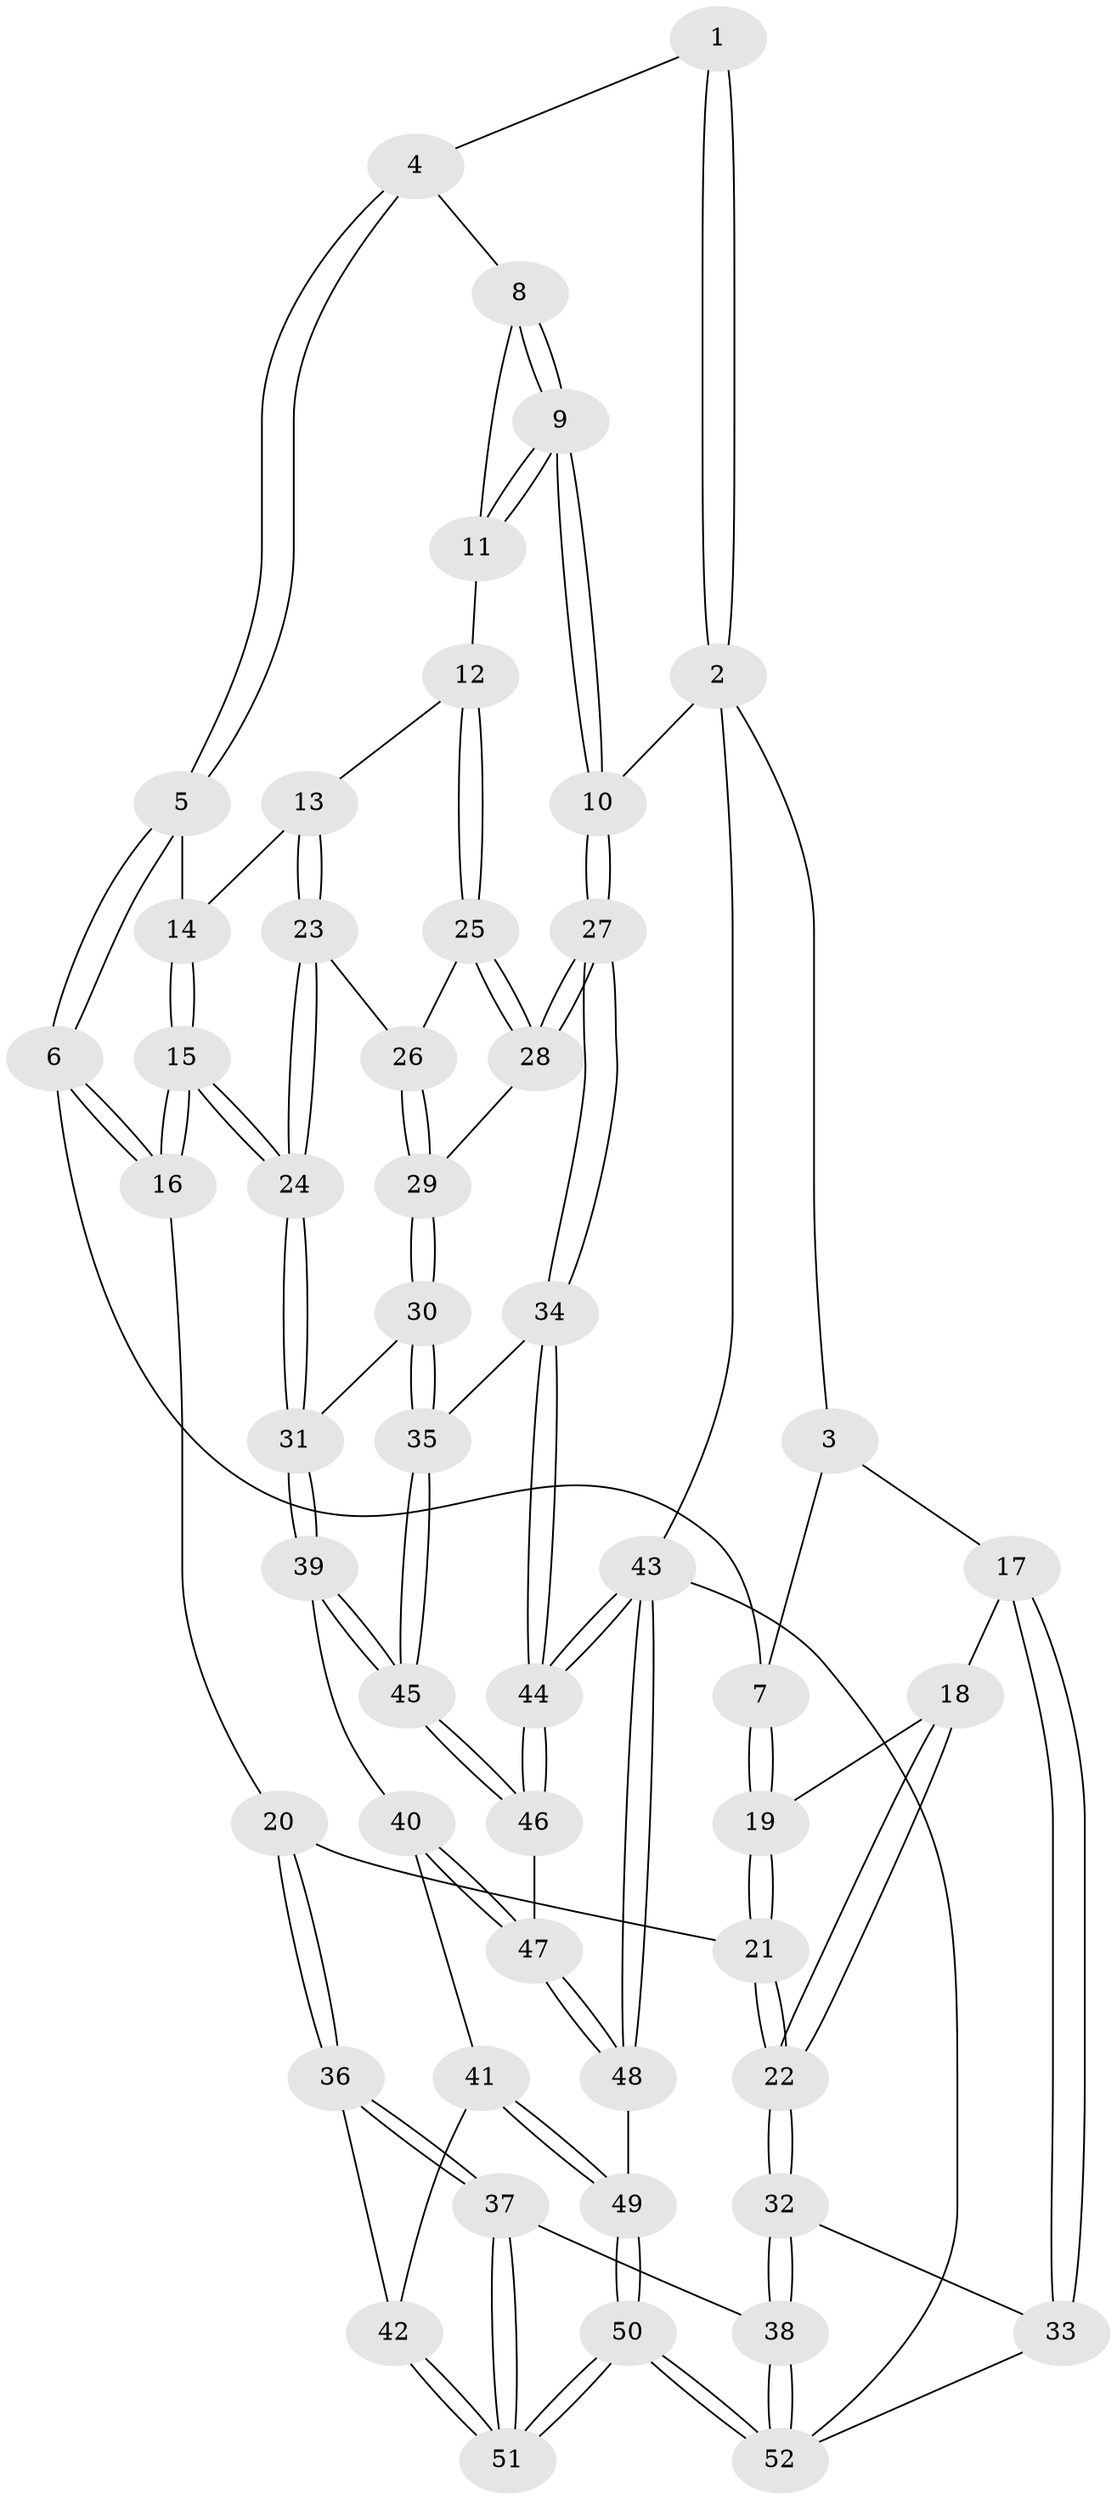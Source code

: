 // Generated by graph-tools (version 1.1) at 2025/17/03/09/25 04:17:02]
// undirected, 52 vertices, 126 edges
graph export_dot {
graph [start="1"]
  node [color=gray90,style=filled];
  1 [pos="+0.6151743036160098+0"];
  2 [pos="+1+0"];
  3 [pos="+0.2409645431796306+0"];
  4 [pos="+0.6443779337122225+0.007342712226746149"];
  5 [pos="+0.6296499657472031+0.09068161817138286"];
  6 [pos="+0.5099587046381088+0.21128968527482053"];
  7 [pos="+0.2282009613006491+0.1311620408192132"];
  8 [pos="+0.7605082528670584+0.0755269653553135"];
  9 [pos="+1+0.12594145515792027"];
  10 [pos="+1+0.11542314067032612"];
  11 [pos="+0.8801696067376253+0.24171298617308482"];
  12 [pos="+0.8120220852233911+0.30613225444172165"];
  13 [pos="+0.7944031804312353+0.3068794010543745"];
  14 [pos="+0.6689995092185592+0.1856576376301903"];
  15 [pos="+0.5779288820400186+0.440487314077381"];
  16 [pos="+0.4870807218620374+0.409697934404443"];
  17 [pos="+0+0.28750452836957524"];
  18 [pos="+0.026357588852959735+0.24348873264358464"];
  19 [pos="+0.21718901274185154+0.16474674184734933"];
  20 [pos="+0.4530607836663254+0.41639009837252366"];
  21 [pos="+0.26636628159597164+0.31793157728317795"];
  22 [pos="+0.14051811934150563+0.5014821992079778"];
  23 [pos="+0.6676325482230929+0.42479838865622843"];
  24 [pos="+0.6031142617506702+0.4575111556473202"];
  25 [pos="+0.8458204510833877+0.36037314362724254"];
  26 [pos="+0.8308011525566581+0.47189944961333896"];
  27 [pos="+1+0.46334143098183794"];
  28 [pos="+1+0.44607527873846736"];
  29 [pos="+0.8455898340509533+0.5003051223047994"];
  30 [pos="+0.8202142453487877+0.5835999417013881"];
  31 [pos="+0.6331180594383403+0.5510827667865863"];
  32 [pos="+0.07384946215277884+0.6477881901203163"];
  33 [pos="+0+0.6312901618368572"];
  34 [pos="+1+0.5875135631606421"];
  35 [pos="+0.8762277319708318+0.6593463124486062"];
  36 [pos="+0.31064602002491626+0.6785206466633334"];
  37 [pos="+0.1724748869988056+0.7137015902051176"];
  38 [pos="+0.17232055396022264+0.7136899755902638"];
  39 [pos="+0.625012209255891+0.5813427336531705"];
  40 [pos="+0.5236030194963509+0.7039615246530462"];
  41 [pos="+0.40975760551140233+0.7113543877229146"];
  42 [pos="+0.40500040255759107+0.7105167483699842"];
  43 [pos="+1+1"];
  44 [pos="+1+0.956512509886059"];
  45 [pos="+0.7916614887745549+0.8273328525356302"];
  46 [pos="+0.7906726656556534+0.8347955560733489"];
  47 [pos="+0.6936580430170864+0.9400119914433329"];
  48 [pos="+0.6347084318264595+1"];
  49 [pos="+0.5923797563402223+1"];
  50 [pos="+0.48775673820804855+1"];
  51 [pos="+0.4242213770032788+1"];
  52 [pos="+0.042245931809434124+1"];
  1 -- 2;
  1 -- 2;
  1 -- 4;
  2 -- 3;
  2 -- 10;
  2 -- 43;
  3 -- 7;
  3 -- 17;
  4 -- 5;
  4 -- 5;
  4 -- 8;
  5 -- 6;
  5 -- 6;
  5 -- 14;
  6 -- 7;
  6 -- 16;
  6 -- 16;
  7 -- 19;
  7 -- 19;
  8 -- 9;
  8 -- 9;
  8 -- 11;
  9 -- 10;
  9 -- 10;
  9 -- 11;
  9 -- 11;
  10 -- 27;
  10 -- 27;
  11 -- 12;
  12 -- 13;
  12 -- 25;
  12 -- 25;
  13 -- 14;
  13 -- 23;
  13 -- 23;
  14 -- 15;
  14 -- 15;
  15 -- 16;
  15 -- 16;
  15 -- 24;
  15 -- 24;
  16 -- 20;
  17 -- 18;
  17 -- 33;
  17 -- 33;
  18 -- 19;
  18 -- 22;
  18 -- 22;
  19 -- 21;
  19 -- 21;
  20 -- 21;
  20 -- 36;
  20 -- 36;
  21 -- 22;
  21 -- 22;
  22 -- 32;
  22 -- 32;
  23 -- 24;
  23 -- 24;
  23 -- 26;
  24 -- 31;
  24 -- 31;
  25 -- 26;
  25 -- 28;
  25 -- 28;
  26 -- 29;
  26 -- 29;
  27 -- 28;
  27 -- 28;
  27 -- 34;
  27 -- 34;
  28 -- 29;
  29 -- 30;
  29 -- 30;
  30 -- 31;
  30 -- 35;
  30 -- 35;
  31 -- 39;
  31 -- 39;
  32 -- 33;
  32 -- 38;
  32 -- 38;
  33 -- 52;
  34 -- 35;
  34 -- 44;
  34 -- 44;
  35 -- 45;
  35 -- 45;
  36 -- 37;
  36 -- 37;
  36 -- 42;
  37 -- 38;
  37 -- 51;
  37 -- 51;
  38 -- 52;
  38 -- 52;
  39 -- 40;
  39 -- 45;
  39 -- 45;
  40 -- 41;
  40 -- 47;
  40 -- 47;
  41 -- 42;
  41 -- 49;
  41 -- 49;
  42 -- 51;
  42 -- 51;
  43 -- 44;
  43 -- 44;
  43 -- 48;
  43 -- 48;
  43 -- 52;
  44 -- 46;
  44 -- 46;
  45 -- 46;
  45 -- 46;
  46 -- 47;
  47 -- 48;
  47 -- 48;
  48 -- 49;
  49 -- 50;
  49 -- 50;
  50 -- 51;
  50 -- 51;
  50 -- 52;
  50 -- 52;
}
